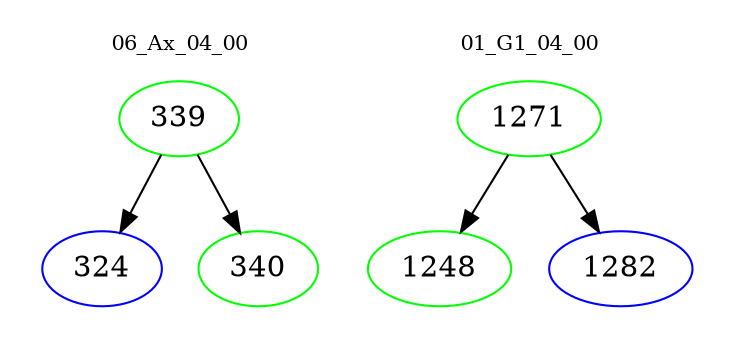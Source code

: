 digraph{
subgraph cluster_0 {
color = white
label = "06_Ax_04_00";
fontsize=10;
T0_339 [label="339", color="green"]
T0_339 -> T0_324 [color="black"]
T0_324 [label="324", color="blue"]
T0_339 -> T0_340 [color="black"]
T0_340 [label="340", color="green"]
}
subgraph cluster_1 {
color = white
label = "01_G1_04_00";
fontsize=10;
T1_1271 [label="1271", color="green"]
T1_1271 -> T1_1248 [color="black"]
T1_1248 [label="1248", color="green"]
T1_1271 -> T1_1282 [color="black"]
T1_1282 [label="1282", color="blue"]
}
}
